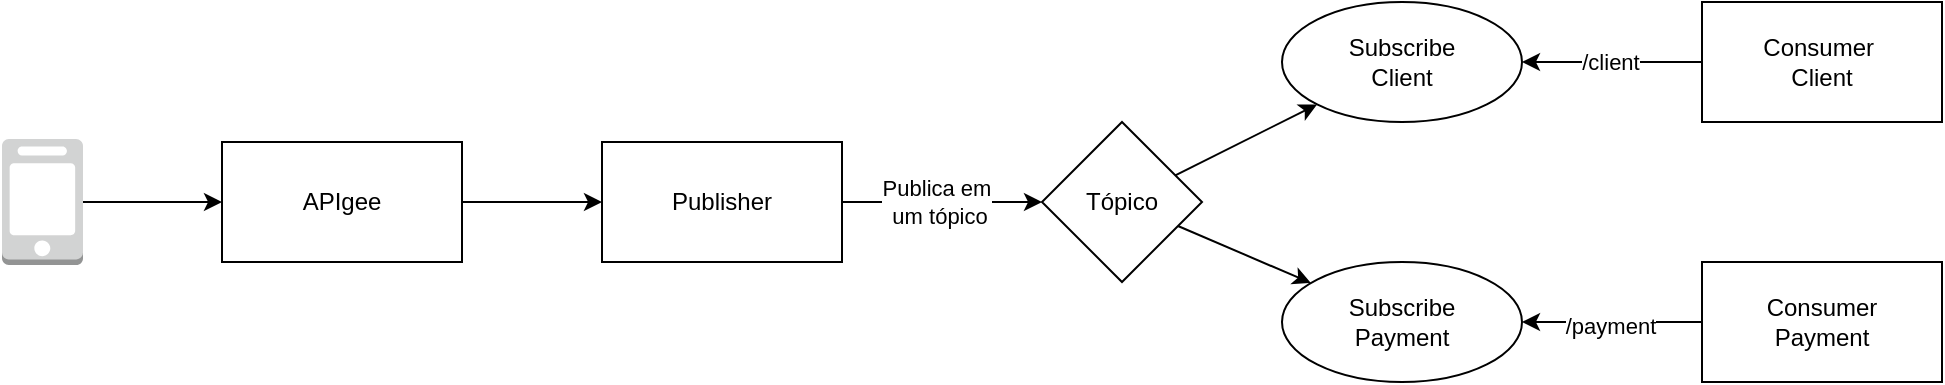 <mxfile>
    <diagram id="01BeGtUPm_ekkjgZRtDX" name="Página-1">
        <mxGraphModel dx="898" dy="680" grid="1" gridSize="10" guides="1" tooltips="1" connect="1" arrows="1" fold="1" page="1" pageScale="1" pageWidth="827" pageHeight="1169" math="0" shadow="0">
            <root>
                <mxCell id="0"/>
                <mxCell id="1" parent="0"/>
                <mxCell id="1Y6D_242-XDic309ft3X-4" value="" style="edgeStyle=orthogonalEdgeStyle;rounded=0;orthogonalLoop=1;jettySize=auto;html=1;" parent="1" source="1Y6D_242-XDic309ft3X-1" target="1Y6D_242-XDic309ft3X-3" edge="1">
                    <mxGeometry relative="1" as="geometry"/>
                </mxCell>
                <mxCell id="1Y6D_242-XDic309ft3X-5" value="Publica em&lt;br&gt;&amp;nbsp;um tópico" style="edgeLabel;html=1;align=center;verticalAlign=middle;resizable=0;points=[];" parent="1Y6D_242-XDic309ft3X-4" vertex="1" connectable="0">
                    <mxGeometry x="-0.255" y="3" relative="1" as="geometry">
                        <mxPoint x="9" y="3" as="offset"/>
                    </mxGeometry>
                </mxCell>
                <mxCell id="1Y6D_242-XDic309ft3X-1" value="Publisher" style="rounded=0;whiteSpace=wrap;html=1;" parent="1" vertex="1">
                    <mxGeometry x="320" y="430" width="120" height="60" as="geometry"/>
                </mxCell>
                <mxCell id="9" value="" style="edgeStyle=none;html=1;" edge="1" parent="1" source="1Y6D_242-XDic309ft3X-3" target="8">
                    <mxGeometry relative="1" as="geometry"/>
                </mxCell>
                <mxCell id="11" value="" style="edgeStyle=none;html=1;" edge="1" parent="1" source="1Y6D_242-XDic309ft3X-3" target="10">
                    <mxGeometry relative="1" as="geometry"/>
                </mxCell>
                <mxCell id="1Y6D_242-XDic309ft3X-3" value="Tópico" style="rhombus;whiteSpace=wrap;html=1;rounded=0;" parent="1" vertex="1">
                    <mxGeometry x="540" y="420" width="80" height="80" as="geometry"/>
                </mxCell>
                <mxCell id="1Y6D_242-XDic309ft3X-7" style="edgeStyle=orthogonalEdgeStyle;rounded=0;orthogonalLoop=1;jettySize=auto;html=1;entryX=0;entryY=0.5;entryDx=0;entryDy=0;" parent="1" source="1Y6D_242-XDic309ft3X-6" target="1Y6D_242-XDic309ft3X-1" edge="1">
                    <mxGeometry relative="1" as="geometry"/>
                </mxCell>
                <mxCell id="1Y6D_242-XDic309ft3X-6" value="APIgee" style="rounded=0;whiteSpace=wrap;html=1;strokeColor=default;" parent="1" vertex="1">
                    <mxGeometry x="130" y="430" width="120" height="60" as="geometry"/>
                </mxCell>
                <mxCell id="1Y6D_242-XDic309ft3X-12" style="edgeStyle=orthogonalEdgeStyle;rounded=0;orthogonalLoop=1;jettySize=auto;html=1;entryX=0;entryY=0.5;entryDx=0;entryDy=0;" parent="1" source="1Y6D_242-XDic309ft3X-11" target="1Y6D_242-XDic309ft3X-6" edge="1">
                    <mxGeometry relative="1" as="geometry"/>
                </mxCell>
                <mxCell id="1Y6D_242-XDic309ft3X-11" value="" style="outlineConnect=0;dashed=0;verticalLabelPosition=bottom;verticalAlign=top;align=center;html=1;shape=mxgraph.aws3.mobile_client;fillColor=#D2D3D3;gradientColor=none;strokeColor=default;" parent="1" vertex="1">
                    <mxGeometry x="20" y="428.5" width="40.5" height="63" as="geometry"/>
                </mxCell>
                <mxCell id="2" style="edgeStyle=orthogonalEdgeStyle;rounded=0;orthogonalLoop=1;jettySize=auto;html=1;entryX=1;entryY=0.5;entryDx=0;entryDy=0;" edge="1" parent="1" source="4" target="8">
                    <mxGeometry relative="1" as="geometry">
                        <mxPoint x="820" y="440" as="targetPoint"/>
                    </mxGeometry>
                </mxCell>
                <mxCell id="3" value="/client" style="edgeLabel;html=1;align=center;verticalAlign=middle;resizable=0;points=[];" vertex="1" connectable="0" parent="2">
                    <mxGeometry x="0.017" relative="1" as="geometry">
                        <mxPoint as="offset"/>
                    </mxGeometry>
                </mxCell>
                <mxCell id="4" value="Consumer&amp;nbsp;&lt;br&gt;Client" style="rounded=0;whiteSpace=wrap;html=1;" vertex="1" parent="1">
                    <mxGeometry x="870" y="360" width="120" height="60" as="geometry"/>
                </mxCell>
                <mxCell id="5" style="edgeStyle=orthogonalEdgeStyle;rounded=0;orthogonalLoop=1;jettySize=auto;html=1;entryX=1;entryY=0.5;entryDx=0;entryDy=0;" edge="1" parent="1" source="7" target="10">
                    <mxGeometry relative="1" as="geometry">
                        <mxPoint x="820" y="480" as="targetPoint"/>
                    </mxGeometry>
                </mxCell>
                <mxCell id="6" value="/payment" style="edgeLabel;html=1;align=center;verticalAlign=middle;resizable=0;points=[];" vertex="1" connectable="0" parent="5">
                    <mxGeometry x="0.033" y="2" relative="1" as="geometry">
                        <mxPoint as="offset"/>
                    </mxGeometry>
                </mxCell>
                <mxCell id="7" value="Consumer&lt;br&gt;Payment" style="rounded=0;whiteSpace=wrap;html=1;" vertex="1" parent="1">
                    <mxGeometry x="870" y="490" width="120" height="60" as="geometry"/>
                </mxCell>
                <mxCell id="8" value="Subscribe&lt;br&gt;Client" style="ellipse;whiteSpace=wrap;html=1;rounded=0;" vertex="1" parent="1">
                    <mxGeometry x="660" y="360" width="120" height="60" as="geometry"/>
                </mxCell>
                <mxCell id="10" value="Subscribe&lt;br&gt;Payment" style="ellipse;whiteSpace=wrap;html=1;rounded=0;" vertex="1" parent="1">
                    <mxGeometry x="660" y="490" width="120" height="60" as="geometry"/>
                </mxCell>
            </root>
        </mxGraphModel>
    </diagram>
</mxfile>

